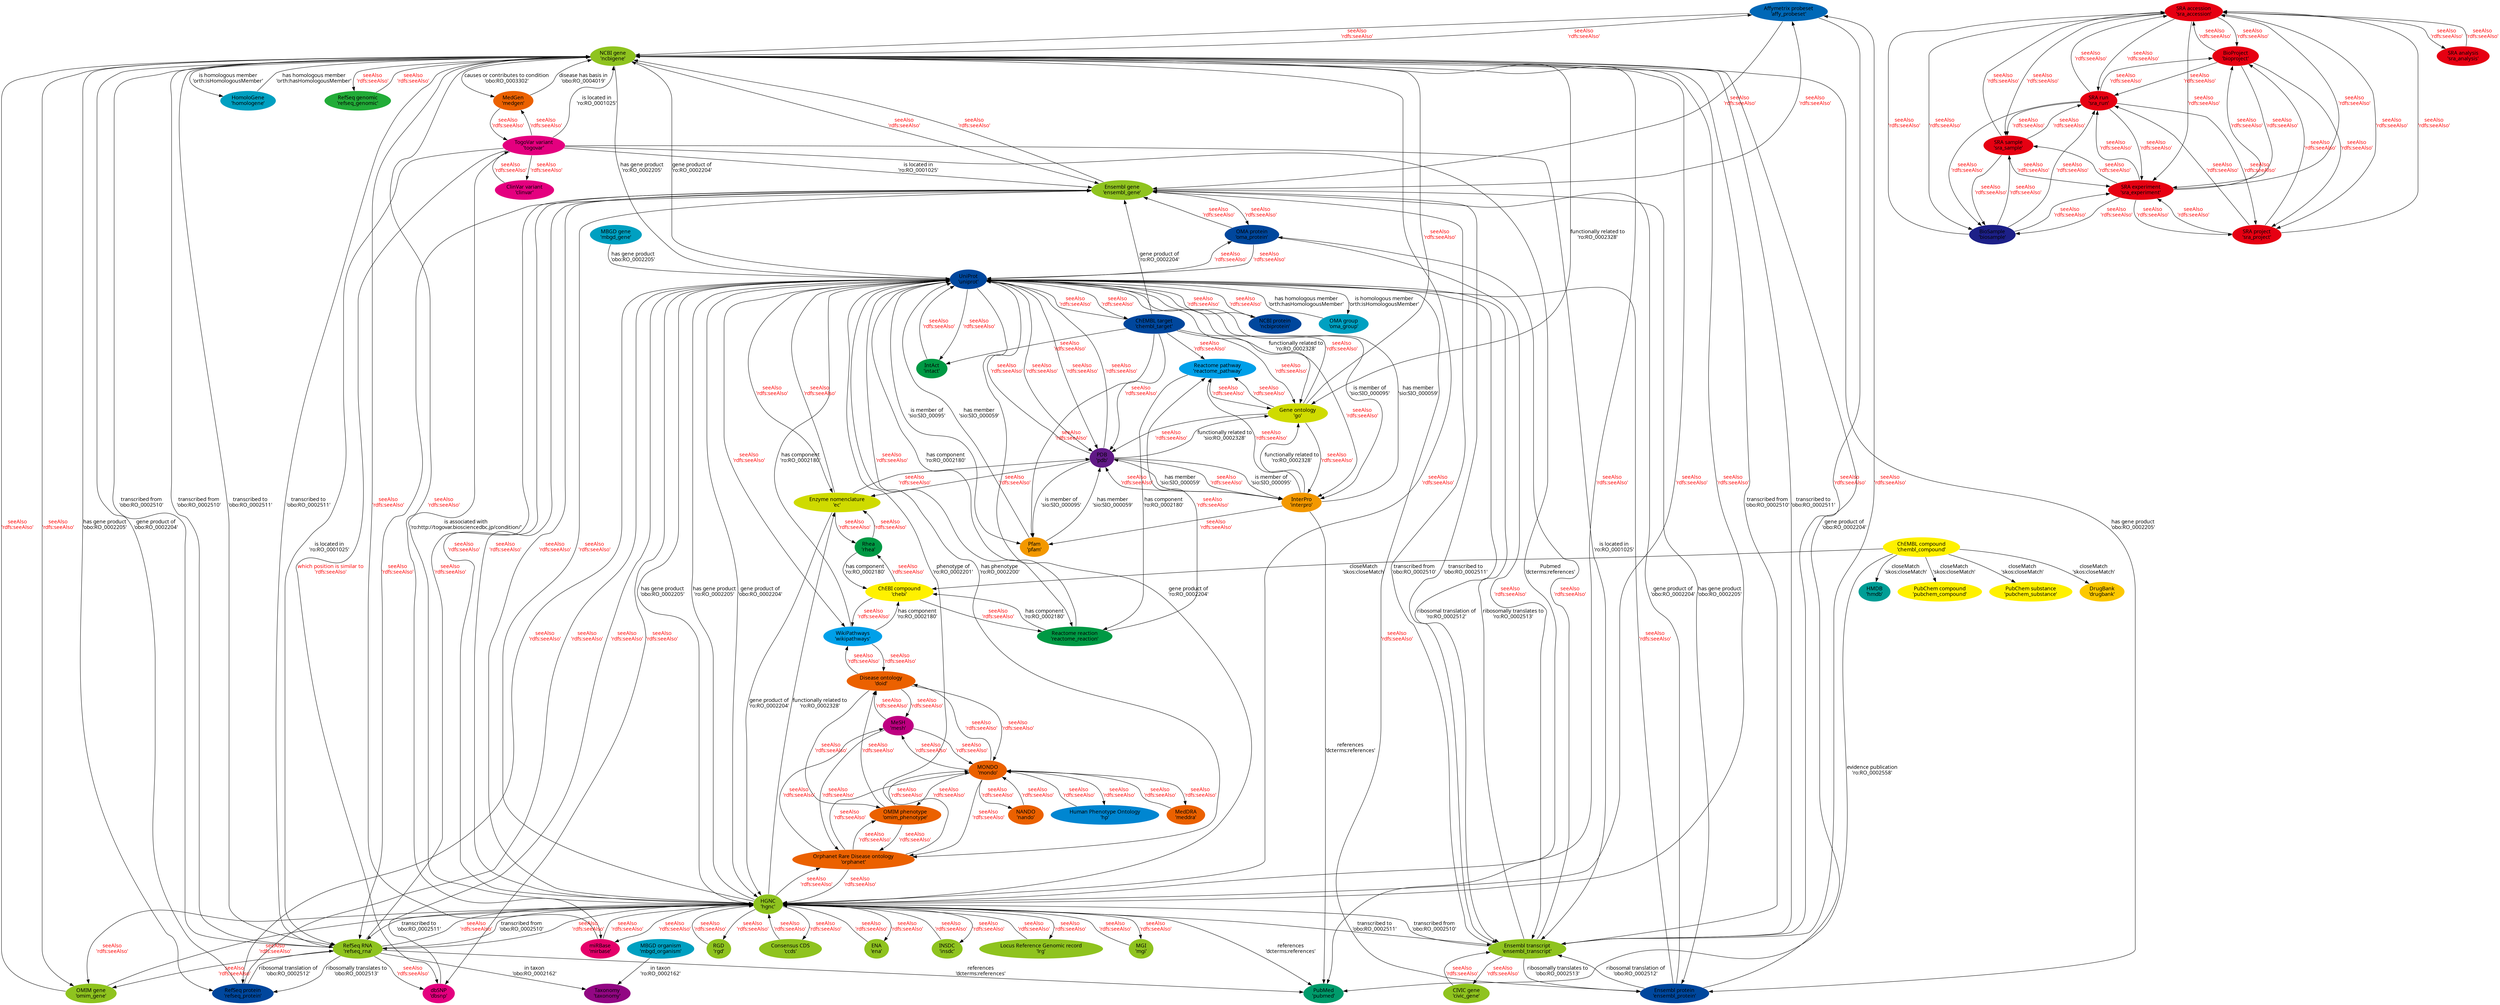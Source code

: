 digraph togoid {
  node [
    style = "filled",
    color = "white",
    fontname = "Migu 1M"
  ];
  edge [
    fontname = "Migu 1M"
  ];

  "Affymetrix probeset
'affy_probeset'" [fillcolor = "#0068B7"] ;
  "NCBI gene
'ncbigene'" [fillcolor = "#8FC31F"] ;
  "ChEMBL compound
'chembl_compound'" [fillcolor = "#FFF100"] ;
  "ChEBI compound
'chebi'" [fillcolor = "#FFF100"] ;
  "DrugBank
'drugbank'" [fillcolor = "#FCC800"] ;
  "HMDB
'hmdb'" [fillcolor = "#009E96"] ;
  "PubChem compound
'pubchem_compound'" [fillcolor = "#FFF100"] ;
  "PubChem substance
'pubchem_substance'" [fillcolor = "#FFF100"] ;
  "PubMed
'pubmed'" [fillcolor = "#009B6B"] ;
  "ChEMBL target
'chembl_target'" [fillcolor = "#00479D"] ;
  "Ensembl gene
'ensembl_gene'" [fillcolor = "#8FC31F"] ;
  "Gene ontology
'go'" [fillcolor = "#CFDB00"] ;
  "IntAct
'intact'" [fillcolor = "#009944"] ;
  "InterPro
'interpro'" [fillcolor = "#F39800"] ;
  "PDB
'pdb'" [fillcolor = "#601986"] ;
  "Pfam
'pfam'" [fillcolor = "#F39800"] ;
  "Reactome pathway
'reactome_pathway'" [fillcolor = "#00A0E9"] ;
  "CIVIC gene
'civic_gene'" [fillcolor = "#8FC31F"] ;
  "Ensembl transcript
'ensembl_transcript'" [fillcolor = "#8FC31F"] ;
  "Disease ontology
'doid'" [fillcolor = "#EB6100"] ;
  "MeSH
'mesh'" [fillcolor = "#BE0081"] ;
  "OMIM phenotype
'omim_phenotype'" [fillcolor = "#EB6100"] ;
  "Ensembl protein
'ensembl_protein'" [fillcolor = "#00479D"] ;
  "HGNC
'hgnc'" [fillcolor = "#8FC31F"] ;
  "RefSeq RNA
'refseq_rna'" [fillcolor = "#8FC31F"] ;
  "Consensus CDS
'ccds'" [fillcolor = "#8FC31F"] ;
  "Enzyme nomenclature
'ec'" [fillcolor = "#CFDB00"] ;
  "ENA
'ena'" [fillcolor = "#8FC31F"] ;
  "INSDC
'insdc'" [fillcolor = "#8FC31F"] ;
  "Locus Reference Genomic record
'lrg'" [fillcolor = "#8FC31F"] ;
  "MGI
'mgi'" [fillcolor = "#8FC31F"] ;
  "miRBase
'mirbase'" [fillcolor = "#E5006A"] ;
  "OMIM gene
'omim_gene'" [fillcolor = "#8FC31F"] ;
  "Orphanet Rare Disease ontology
'orphanet'" [fillcolor = "#EB6100"] ;
  "RGD
'rgd'" [fillcolor = "#8FC31F"] ;
  "UniProt
'uniprot'" [fillcolor = "#00479D"] ;
  "HomoloGene
'homologene'" [fillcolor = "#00A0C1"] ;
  "MONDO
'mondo'" [fillcolor = "#EB6100"] ;
  "Human Phenotype Ontology
'hp'" [fillcolor = "#0086D1"] ;
  "MedDRA
'meddra'" [fillcolor = "#EB6100"] ;
  "NANDO
'nando'" [fillcolor = "#EB6100"] ;
  "RefSeq genomic
'refseq_genomic'" [fillcolor = "#22AC38"] ;
  "RefSeq protein
'refseq_protein'" [fillcolor = "#00479D"] ;
  "SRA accession
'sra_accession'" [fillcolor = "#E60012"] ;
  "BioProject
'bioproject'" [fillcolor = "#E60012"] ;
  "BioSample
'biosample'" [fillcolor = "#1D2088"] ;
  "SRA analysis
'sra_analysis'" [fillcolor = "#E60012"] ;
  "SRA experiment
'sra_experiment'" [fillcolor = "#E60012"] ;
  "SRA project
'sra_project'" [fillcolor = "#E60012"] ;
  "SRA run
'sra_run'" [fillcolor = "#E60012"] ;
  "SRA sample
'sra_sample'" [fillcolor = "#E60012"] ;
  "WikiPathways
'wikipathways'" [fillcolor = "#00A0E9"] ;
  "MBGD gene
'mbgd_gene'" [fillcolor = "#00A0C1"] ;
  "MBGD organism
'mbgd_organism'" [fillcolor = "#00A0C1"] ;
  "Taxonomy
'taxonomy'" [fillcolor = "#920783"] ;
  "MedGen
'medgen'" [fillcolor = "#EB6100"] ;
  "OMA protein
'oma_protein'" [fillcolor = "#00479D"] ;
  "Reactome reaction
'reactome_reaction'" [fillcolor = "#009944"] ;
  "dbSNP
'dbsnp'" [fillcolor = "#E4007F"] ;
  "Rhea
'rhea'" [fillcolor = "#009944"] ;
  "TogoVar variant
'togovar'" [fillcolor = "#E4007F"] ;
  "ClinVar variant
'clinvar'" [fillcolor = "#E4007F"] ;
  "NCBI protein
'ncbiprotein'" [fillcolor = "#00479D"] ;
  "OMA group
'oma_group'" [fillcolor = "#00A0C1"] ;

  "Affymetrix probeset
'affy_probeset'" -> "NCBI gene
'ncbigene'" [ label = "seeAlso
'rdfs:seeAlso'" , fontcolor = red ] ;
  "NCBI gene
'ncbigene'" -> "Affymetrix probeset
'affy_probeset'" [ label = "seeAlso
'rdfs:seeAlso'" , fontcolor = red ] ;
  "ChEMBL compound
'chembl_compound'" -> "ChEBI compound
'chebi'" [ label = "closeMatch
'skos:closeMatch'"  ] ;
  "ChEMBL compound
'chembl_compound'" -> "DrugBank
'drugbank'" [ label = "closeMatch
'skos:closeMatch'"  ] ;
  "ChEMBL compound
'chembl_compound'" -> "HMDB
'hmdb'" [ label = "closeMatch
'skos:closeMatch'"  ] ;
  "ChEMBL compound
'chembl_compound'" -> "PubChem compound
'pubchem_compound'" [ label = "closeMatch
'skos:closeMatch'"  ] ;
  "ChEMBL compound
'chembl_compound'" -> "PubChem substance
'pubchem_substance'" [ label = "closeMatch
'skos:closeMatch'"  ] ;
  "ChEMBL compound
'chembl_compound'" -> "PubMed
'pubmed'" [ label = "evidence publication
'ro:RO_0002558'"  ] ;
  "ChEMBL target
'chembl_target'" -> "Ensembl gene
'ensembl_gene'" [ label = "gene product of
'ro:RO_0002204'"  ] ;
  "ChEMBL target
'chembl_target'" -> "Gene ontology
'go'" [ label = "seeAlso
'rdfs:seeAlso'" , fontcolor = red ] ;
  "ChEMBL target
'chembl_target'" -> "IntAct
'intact'" [ label = "seeAlso
'rdfs:seeAlso'" , fontcolor = red ] ;
  "ChEMBL target
'chembl_target'" -> "InterPro
'interpro'" [ label = "seeAlso
'rdfs:seeAlso'" , fontcolor = red ] ;
  "ChEMBL target
'chembl_target'" -> "PDB
'pdb'" [ label = "seeAlso
'rdfs:seeAlso'" , fontcolor = red ] ;
  "ChEMBL target
'chembl_target'" -> "Pfam
'pfam'" [ label = "seeAlso
'rdfs:seeAlso'" , fontcolor = red ] ;
  "ChEMBL target
'chembl_target'" -> "Reactome pathway
'reactome_pathway'" [ label = "seeAlso
'rdfs:seeAlso'" , fontcolor = red ] ;
  "CIVIC gene
'civic_gene'" -> "Ensembl transcript
'ensembl_transcript'" [ label = "seeAlso
'rdfs:seeAlso'" , fontcolor = red ] ;
  "Ensembl transcript
'ensembl_transcript'" -> "CIVIC gene
'civic_gene'" [ label = "seeAlso
'rdfs:seeAlso'" , fontcolor = red ] ;
  "Disease ontology
'doid'" -> "MeSH
'mesh'" [ label = "seeAlso
'rdfs:seeAlso'" , fontcolor = red ] ;
  "MeSH
'mesh'" -> "Disease ontology
'doid'" [ label = "seeAlso
'rdfs:seeAlso'" , fontcolor = red ] ;
  "Disease ontology
'doid'" -> "OMIM phenotype
'omim_phenotype'" [ label = "seeAlso
'rdfs:seeAlso'" , fontcolor = red ] ;
  "OMIM phenotype
'omim_phenotype'" -> "Disease ontology
'doid'" [ label = "seeAlso
'rdfs:seeAlso'" , fontcolor = red ] ;
  "Ensembl gene
'ensembl_gene'" -> "Affymetrix probeset
'affy_probeset'" [ label = "seeAlso
'rdfs:seeAlso'" , fontcolor = red ] ;
  "Affymetrix probeset
'affy_probeset'" -> "Ensembl gene
'ensembl_gene'" [ label = "seeAlso
'rdfs:seeAlso'" , fontcolor = red ] ;
  "Ensembl gene
'ensembl_gene'" -> "Ensembl protein
'ensembl_protein'" [ label = "has gene product
'obo:RO_0002205'"  ] ;
  "Ensembl protein
'ensembl_protein'" -> "Ensembl gene
'ensembl_gene'" [ label = "gene product of
'obo:RO_0002204'"  ] ;
  "Ensembl gene
'ensembl_gene'" -> "Ensembl transcript
'ensembl_transcript'" [ label = "transcribed to
'obo:RO_0002511'"  ] ;
  "Ensembl transcript
'ensembl_transcript'" -> "Ensembl gene
'ensembl_gene'" [ label = "transcribed from
'obo:RO_0002510'"  ] ;
  "Ensembl gene
'ensembl_gene'" -> "HGNC
'hgnc'" [ label = "seeAlso
'rdfs:seeAlso'" , fontcolor = red ] ;
  "HGNC
'hgnc'" -> "Ensembl gene
'ensembl_gene'" [ label = "seeAlso
'rdfs:seeAlso'" , fontcolor = red ] ;
  "Ensembl gene
'ensembl_gene'" -> "RefSeq RNA
'refseq_rna'" [ label = "seeAlso
'rdfs:seeAlso'" , fontcolor = red ] ;
  "RefSeq RNA
'refseq_rna'" -> "Ensembl gene
'ensembl_gene'" [ label = "seeAlso
'rdfs:seeAlso'" , fontcolor = red ] ;
  "Ensembl protein
'ensembl_protein'" -> "Ensembl transcript
'ensembl_transcript'" [ label = "ribosomal translation of
'obo:RO_0002512'"  ] ;
  "Ensembl transcript
'ensembl_transcript'" -> "Ensembl protein
'ensembl_protein'" [ label = "ribosomally translates to
'obo:RO_0002513'"  ] ;
  "Ensembl transcript
'ensembl_transcript'" -> "Affymetrix probeset
'affy_probeset'" [ label = "seeAlso
'rdfs:seeAlso'" , fontcolor = red ] ;
  "Affymetrix probeset
'affy_probeset'" -> "Ensembl transcript
'ensembl_transcript'" [ label = "seeAlso
'rdfs:seeAlso'" , fontcolor = red ] ;
  "Ensembl transcript
'ensembl_transcript'" -> "HGNC
'hgnc'" [ label = "transcribed from
'obo:RO_0002510'"  ] ;
  "HGNC
'hgnc'" -> "Ensembl transcript
'ensembl_transcript'" [ label = "transcribed to
'obo:RO_0002511'"  ] ;
  "HGNC
'hgnc'" -> "Consensus CDS
'ccds'" [ label = "seeAlso
'rdfs:seeAlso'" , fontcolor = red ] ;
  "Consensus CDS
'ccds'" -> "HGNC
'hgnc'" [ label = "seeAlso
'rdfs:seeAlso'" , fontcolor = red ] ;
  "HGNC
'hgnc'" -> "Enzyme nomenclature
'ec'" [ label = "functionally related to
'ro:RO_0002328'"  ] ;
  "Enzyme nomenclature
'ec'" -> "HGNC
'hgnc'" [ label = "gene product of
'ro:RO_0002204'"  ] ;
  "HGNC
'hgnc'" -> "ENA
'ena'" [ label = "seeAlso
'rdfs:seeAlso'" , fontcolor = red ] ;
  "ENA
'ena'" -> "HGNC
'hgnc'" [ label = "seeAlso
'rdfs:seeAlso'" , fontcolor = red ] ;
  "HGNC
'hgnc'" -> "Ensembl gene
'ensembl_gene'" [ label = "seeAlso
'rdfs:seeAlso'" , fontcolor = red ] ;
  "Ensembl gene
'ensembl_gene'" -> "HGNC
'hgnc'" [ label = "seeAlso
'rdfs:seeAlso'" , fontcolor = red ] ;
  "HGNC
'hgnc'" -> "INSDC
'insdc'" [ label = "seeAlso
'rdfs:seeAlso'" , fontcolor = red ] ;
  "INSDC
'insdc'" -> "HGNC
'hgnc'" [ label = "seeAlso
'rdfs:seeAlso'" , fontcolor = red ] ;
  "HGNC
'hgnc'" -> "Locus Reference Genomic record
'lrg'" [ label = "seeAlso
'rdfs:seeAlso'" , fontcolor = red ] ;
  "Locus Reference Genomic record
'lrg'" -> "HGNC
'hgnc'" [ label = "seeAlso
'rdfs:seeAlso'" , fontcolor = red ] ;
  "HGNC
'hgnc'" -> "MGI
'mgi'" [ label = "seeAlso
'rdfs:seeAlso'" , fontcolor = red ] ;
  "MGI
'mgi'" -> "HGNC
'hgnc'" [ label = "seeAlso
'rdfs:seeAlso'" , fontcolor = red ] ;
  "HGNC
'hgnc'" -> "miRBase
'mirbase'" [ label = "seeAlso
'rdfs:seeAlso'" , fontcolor = red ] ;
  "miRBase
'mirbase'" -> "HGNC
'hgnc'" [ label = "seeAlso
'rdfs:seeAlso'" , fontcolor = red ] ;
  "HGNC
'hgnc'" -> "NCBI gene
'ncbigene'" [ label = "seeAlso
'rdfs:seeAlso'" , fontcolor = red ] ;
  "NCBI gene
'ncbigene'" -> "HGNC
'hgnc'" [ label = "seeAlso
'rdfs:seeAlso'" , fontcolor = red ] ;
  "HGNC
'hgnc'" -> "OMIM gene
'omim_gene'" [ label = "seeAlso
'rdfs:seeAlso'" , fontcolor = red ] ;
  "OMIM gene
'omim_gene'" -> "HGNC
'hgnc'" [ label = "seeAlso
'rdfs:seeAlso'" , fontcolor = red ] ;
  "HGNC
'hgnc'" -> "Orphanet Rare Disease ontology
'orphanet'" [ label = "seeAlso
'rdfs:seeAlso'" , fontcolor = red ] ;
  "Orphanet Rare Disease ontology
'orphanet'" -> "HGNC
'hgnc'" [ label = "seeAlso
'rdfs:seeAlso'" , fontcolor = red ] ;
  "HGNC
'hgnc'" -> "PubMed
'pubmed'" [ label = "references
'dcterms:references'"  ] ;
  "HGNC
'hgnc'" -> "RefSeq RNA
'refseq_rna'" [ label = "seeAlso
'rdfs:seeAlso'" , fontcolor = red ] ;
  "RefSeq RNA
'refseq_rna'" -> "HGNC
'hgnc'" [ label = "seeAlso
'rdfs:seeAlso'" , fontcolor = red ] ;
  "HGNC
'hgnc'" -> "RGD
'rgd'" [ label = "seeAlso
'rdfs:seeAlso'" , fontcolor = red ] ;
  "RGD
'rgd'" -> "HGNC
'hgnc'" [ label = "seeAlso
'rdfs:seeAlso'" , fontcolor = red ] ;
  "HGNC
'hgnc'" -> "UniProt
'uniprot'" [ label = "has gene product
'obo:RO_0002205'"  ] ;
  "UniProt
'uniprot'" -> "HGNC
'hgnc'" [ label = "gene product of
'obo:RO_0002204'"  ] ;
  "HomoloGene
'homologene'" -> "NCBI gene
'ncbigene'" [ label = "has homologous member
'orth:hasHomologousMember'"  ] ;
  "NCBI gene
'ncbigene'" -> "HomoloGene
'homologene'" [ label = "is homologous member
'orth:isHomologousMember'"  ] ;
  "InterPro
'interpro'" -> "Gene ontology
'go'" [ label = "functionally related to
'ro:RO_0002328'"  ] ;
  "Gene ontology
'go'" -> "InterPro
'interpro'" [ label = "seeAlso
'rdfs:seeAlso'" , fontcolor = red ] ;
  "InterPro
'interpro'" -> "PDB
'pdb'" [ label = "seeAlso
'rdfs:seeAlso'" , fontcolor = red ] ;
  "PDB
'pdb'" -> "InterPro
'interpro'" [ label = "seeAlso
'rdfs:seeAlso'" , fontcolor = red ] ;
  "InterPro
'interpro'" -> "Pfam
'pfam'" [ label = "seeAlso
'rdfs:seeAlso'" , fontcolor = red ] ;
  "InterPro
'interpro'" -> "PubMed
'pubmed'" [ label = "references
'dcterms:references'"  ] ;
  "InterPro
'interpro'" -> "Reactome pathway
'reactome_pathway'" [ label = "seeAlso
'rdfs:seeAlso'" , fontcolor = red ] ;
  "MONDO
'mondo'" -> "Disease ontology
'doid'" [ label = "seeAlso
'rdfs:seeAlso'" , fontcolor = red ] ;
  "Disease ontology
'doid'" -> "MONDO
'mondo'" [ label = "seeAlso
'rdfs:seeAlso'" , fontcolor = red ] ;
  "MONDO
'mondo'" -> "Human Phenotype Ontology
'hp'" [ label = "seeAlso
'rdfs:seeAlso'" , fontcolor = red ] ;
  "Human Phenotype Ontology
'hp'" -> "MONDO
'mondo'" [ label = "seeAlso
'rdfs:seeAlso'" , fontcolor = red ] ;
  "MONDO
'mondo'" -> "MedDRA
'meddra'" [ label = "seeAlso
'rdfs:seeAlso'" , fontcolor = red ] ;
  "MedDRA
'meddra'" -> "MONDO
'mondo'" [ label = "seeAlso
'rdfs:seeAlso'" , fontcolor = red ] ;
  "MONDO
'mondo'" -> "MeSH
'mesh'" [ label = "seeAlso
'rdfs:seeAlso'" , fontcolor = red ] ;
  "MeSH
'mesh'" -> "MONDO
'mondo'" [ label = "seeAlso
'rdfs:seeAlso'" , fontcolor = red ] ;
  "MONDO
'mondo'" -> "OMIM phenotype
'omim_phenotype'" [ label = "seeAlso
'rdfs:seeAlso'" , fontcolor = red ] ;
  "OMIM phenotype
'omim_phenotype'" -> "MONDO
'mondo'" [ label = "seeAlso
'rdfs:seeAlso'" , fontcolor = red ] ;
  "MONDO
'mondo'" -> "Orphanet Rare Disease ontology
'orphanet'" [ label = "seeAlso
'rdfs:seeAlso'" , fontcolor = red ] ;
  "Orphanet Rare Disease ontology
'orphanet'" -> "MONDO
'mondo'" [ label = "seeAlso
'rdfs:seeAlso'" , fontcolor = red ] ;
  "NANDO
'nando'" -> "MONDO
'mondo'" [ label = "seeAlso
'rdfs:seeAlso'" , fontcolor = red ] ;
  "MONDO
'mondo'" -> "NANDO
'nando'" [ label = "seeAlso
'rdfs:seeAlso'" , fontcolor = red ] ;
  "NCBI gene
'ncbigene'" -> "Ensembl gene
'ensembl_gene'" [ label = "seeAlso
'rdfs:seeAlso'" , fontcolor = red ] ;
  "Ensembl gene
'ensembl_gene'" -> "NCBI gene
'ncbigene'" [ label = "seeAlso
'rdfs:seeAlso'" , fontcolor = red ] ;
  "NCBI gene
'ncbigene'" -> "Ensembl protein
'ensembl_protein'" [ label = "has gene product
'obo:RO_0002205'"  ] ;
  "Ensembl protein
'ensembl_protein'" -> "NCBI gene
'ncbigene'" [ label = "gene product of
'obo:RO_0002204'"  ] ;
  "NCBI gene
'ncbigene'" -> "Ensembl transcript
'ensembl_transcript'" [ label = "transcribed to
'obo:RO_0002511'"  ] ;
  "Ensembl transcript
'ensembl_transcript'" -> "NCBI gene
'ncbigene'" [ label = "transcribed from
'obo:RO_0002510'"  ] ;
  "NCBI gene
'ncbigene'" -> "Gene ontology
'go'" [ label = "functionally related to
'ro:RO_0002328'"  ] ;
  "Gene ontology
'go'" -> "NCBI gene
'ncbigene'" [ label = "seeAlso
'rdfs:seeAlso'" , fontcolor = red ] ;
  "NCBI gene
'ncbigene'" -> "HGNC
'hgnc'" [ label = "seeAlso
'rdfs:seeAlso'" , fontcolor = red ] ;
  "HGNC
'hgnc'" -> "NCBI gene
'ncbigene'" [ label = "seeAlso
'rdfs:seeAlso'" , fontcolor = red ] ;
  "NCBI gene
'ncbigene'" -> "miRBase
'mirbase'" [ label = "seeAlso
'rdfs:seeAlso'" , fontcolor = red ] ;
  "miRBase
'mirbase'" -> "NCBI gene
'ncbigene'" [ label = "seeAlso
'rdfs:seeAlso'" , fontcolor = red ] ;
  "NCBI gene
'ncbigene'" -> "OMIM gene
'omim_gene'" [ label = "seeAlso
'rdfs:seeAlso'" , fontcolor = red ] ;
  "OMIM gene
'omim_gene'" -> "NCBI gene
'ncbigene'" [ label = "seeAlso
'rdfs:seeAlso'" , fontcolor = red ] ;
  "NCBI gene
'ncbigene'" -> "RefSeq genomic
'refseq_genomic'" [ label = "seeAlso
'rdfs:seeAlso'" , fontcolor = red ] ;
  "RefSeq genomic
'refseq_genomic'" -> "NCBI gene
'ncbigene'" [ label = "seeAlso
'rdfs:seeAlso'" , fontcolor = red ] ;
  "NCBI gene
'ncbigene'" -> "RefSeq protein
'refseq_protein'" [ label = "has gene product
'obo:RO_0002205'"  ] ;
  "RefSeq protein
'refseq_protein'" -> "NCBI gene
'ncbigene'" [ label = "gene product of
'obo:RO_0002204'"  ] ;
  "NCBI gene
'ncbigene'" -> "RefSeq RNA
'refseq_rna'" [ label = "transcribed to
'obo:RO_0002511'"  ] ;
  "RefSeq RNA
'refseq_rna'" -> "NCBI gene
'ncbigene'" [ label = "transcribed from
'obo:RO_0002510'"  ] ;
  "RefSeq protein
'refseq_protein'" -> "UniProt
'uniprot'" [ label = "seeAlso
'rdfs:seeAlso'" , fontcolor = red ] ;
  "UniProt
'uniprot'" -> "RefSeq protein
'refseq_protein'" [ label = "seeAlso
'rdfs:seeAlso'" , fontcolor = red ] ;
  "SRA accession
'sra_accession'" -> "BioProject
'bioproject'" [ label = "seeAlso
'rdfs:seeAlso'" , fontcolor = red ] ;
  "BioProject
'bioproject'" -> "SRA accession
'sra_accession'" [ label = "seeAlso
'rdfs:seeAlso'" , fontcolor = red ] ;
  "SRA accession
'sra_accession'" -> "BioSample
'biosample'" [ label = "seeAlso
'rdfs:seeAlso'" , fontcolor = red ] ;
  "BioSample
'biosample'" -> "SRA accession
'sra_accession'" [ label = "seeAlso
'rdfs:seeAlso'" , fontcolor = red ] ;
  "SRA accession
'sra_accession'" -> "SRA analysis
'sra_analysis'" [ label = "seeAlso
'rdfs:seeAlso'" , fontcolor = red ] ;
  "SRA analysis
'sra_analysis'" -> "SRA accession
'sra_accession'" [ label = "seeAlso
'rdfs:seeAlso'" , fontcolor = red ] ;
  "SRA accession
'sra_accession'" -> "SRA experiment
'sra_experiment'" [ label = "seeAlso
'rdfs:seeAlso'" , fontcolor = red ] ;
  "SRA experiment
'sra_experiment'" -> "SRA accession
'sra_accession'" [ label = "seeAlso
'rdfs:seeAlso'" , fontcolor = red ] ;
  "SRA accession
'sra_accession'" -> "SRA project
'sra_project'" [ label = "seeAlso
'rdfs:seeAlso'" , fontcolor = red ] ;
  "SRA project
'sra_project'" -> "SRA accession
'sra_accession'" [ label = "seeAlso
'rdfs:seeAlso'" , fontcolor = red ] ;
  "SRA accession
'sra_accession'" -> "SRA run
'sra_run'" [ label = "seeAlso
'rdfs:seeAlso'" , fontcolor = red ] ;
  "SRA run
'sra_run'" -> "SRA accession
'sra_accession'" [ label = "seeAlso
'rdfs:seeAlso'" , fontcolor = red ] ;
  "SRA accession
'sra_accession'" -> "SRA sample
'sra_sample'" [ label = "seeAlso
'rdfs:seeAlso'" , fontcolor = red ] ;
  "SRA sample
'sra_sample'" -> "SRA accession
'sra_accession'" [ label = "seeAlso
'rdfs:seeAlso'" , fontcolor = red ] ;
  "SRA experiment
'sra_experiment'" -> "BioProject
'bioproject'" [ label = "seeAlso
'rdfs:seeAlso'" , fontcolor = red ] ;
  "BioProject
'bioproject'" -> "SRA experiment
'sra_experiment'" [ label = "seeAlso
'rdfs:seeAlso'" , fontcolor = red ] ;
  "SRA experiment
'sra_experiment'" -> "BioSample
'biosample'" [ label = "seeAlso
'rdfs:seeAlso'" , fontcolor = red ] ;
  "BioSample
'biosample'" -> "SRA experiment
'sra_experiment'" [ label = "seeAlso
'rdfs:seeAlso'" , fontcolor = red ] ;
  "SRA experiment
'sra_experiment'" -> "SRA project
'sra_project'" [ label = "seeAlso
'rdfs:seeAlso'" , fontcolor = red ] ;
  "SRA project
'sra_project'" -> "SRA experiment
'sra_experiment'" [ label = "seeAlso
'rdfs:seeAlso'" , fontcolor = red ] ;
  "SRA experiment
'sra_experiment'" -> "SRA sample
'sra_sample'" [ label = "seeAlso
'rdfs:seeAlso'" , fontcolor = red ] ;
  "SRA sample
'sra_sample'" -> "SRA experiment
'sra_experiment'" [ label = "seeAlso
'rdfs:seeAlso'" , fontcolor = red ] ;
  "SRA project
'sra_project'" -> "BioProject
'bioproject'" [ label = "seeAlso
'rdfs:seeAlso'" , fontcolor = red ] ;
  "BioProject
'bioproject'" -> "SRA project
'sra_project'" [ label = "seeAlso
'rdfs:seeAlso'" , fontcolor = red ] ;
  "SRA run
'sra_run'" -> "BioProject
'bioproject'" [ label = "seeAlso
'rdfs:seeAlso'" , fontcolor = red ] ;
  "BioProject
'bioproject'" -> "SRA run
'sra_run'" [ label = "seeAlso
'rdfs:seeAlso'" , fontcolor = red ] ;
  "SRA run
'sra_run'" -> "BioSample
'biosample'" [ label = "seeAlso
'rdfs:seeAlso'" , fontcolor = red ] ;
  "BioSample
'biosample'" -> "SRA run
'sra_run'" [ label = "seeAlso
'rdfs:seeAlso'" , fontcolor = red ] ;
  "SRA run
'sra_run'" -> "SRA experiment
'sra_experiment'" [ label = "seeAlso
'rdfs:seeAlso'" , fontcolor = red ] ;
  "SRA experiment
'sra_experiment'" -> "SRA run
'sra_run'" [ label = "seeAlso
'rdfs:seeAlso'" , fontcolor = red ] ;
  "SRA run
'sra_run'" -> "SRA project
'sra_project'" [ label = "seeAlso
'rdfs:seeAlso'" , fontcolor = red ] ;
  "SRA project
'sra_project'" -> "SRA run
'sra_run'" [ label = "seeAlso
'rdfs:seeAlso'" , fontcolor = red ] ;
  "SRA run
'sra_run'" -> "SRA sample
'sra_sample'" [ label = "seeAlso
'rdfs:seeAlso'" , fontcolor = red ] ;
  "SRA sample
'sra_sample'" -> "SRA run
'sra_run'" [ label = "seeAlso
'rdfs:seeAlso'" , fontcolor = red ] ;
  "SRA sample
'sra_sample'" -> "BioSample
'biosample'" [ label = "seeAlso
'rdfs:seeAlso'" , fontcolor = red ] ;
  "BioSample
'biosample'" -> "SRA sample
'sra_sample'" [ label = "seeAlso
'rdfs:seeAlso'" , fontcolor = red ] ;
  "WikiPathways
'wikipathways'" -> "ChEBI compound
'chebi'" [ label = "has component
'ro:RO_0002180'"  ] ;
  "ChEBI compound
'chebi'" -> "WikiPathways
'wikipathways'" [ label = "seeAlso
'rdfs:seeAlso'" , fontcolor = red ] ;
  "WikiPathways
'wikipathways'" -> "Disease ontology
'doid'" [ label = "seeAlso
'rdfs:seeAlso'" , fontcolor = red ] ;
  "Disease ontology
'doid'" -> "WikiPathways
'wikipathways'" [ label = "seeAlso
'rdfs:seeAlso'" , fontcolor = red ] ;
  "WikiPathways
'wikipathways'" -> "UniProt
'uniprot'" [ label = "has component
'ro:RO_0002180'"  ] ;
  "UniProt
'uniprot'" -> "WikiPathways
'wikipathways'" [ label = "seeAlso
'rdfs:seeAlso'" , fontcolor = red ] ;
  "MBGD gene
'mbgd_gene'" -> "UniProt
'uniprot'" [ label = "has gene product
'obo:RO_0002205'"  ] ;
  "MBGD organism
'mbgd_organism'" -> "Taxonomy
'taxonomy'" [ label = "in taxon
'ro:RO_0002162'"  ] ;
  "MedGen
'medgen'" -> "NCBI gene
'ncbigene'" [ label = "disease has basis in
'obo:RO_0004019'"  ] ;
  "NCBI gene
'ncbigene'" -> "MedGen
'medgen'" [ label = "causes or contributes to condition
'obo:RO_0003302'"  ] ;
  "OMA protein
'oma_protein'" -> "Ensembl gene
'ensembl_gene'" [ label = "seeAlso
'rdfs:seeAlso'" , fontcolor = red ] ;
  "Ensembl gene
'ensembl_gene'" -> "OMA protein
'oma_protein'" [ label = "seeAlso
'rdfs:seeAlso'" , fontcolor = red ] ;
  "OMA protein
'oma_protein'" -> "Ensembl transcript
'ensembl_transcript'" [ label = "seeAlso
'rdfs:seeAlso'" , fontcolor = red ] ;
  "Ensembl transcript
'ensembl_transcript'" -> "OMA protein
'oma_protein'" [ label = "seeAlso
'rdfs:seeAlso'" , fontcolor = red ] ;
  "OMA protein
'oma_protein'" -> "UniProt
'uniprot'" [ label = "seeAlso
'rdfs:seeAlso'" , fontcolor = red ] ;
  "UniProt
'uniprot'" -> "OMA protein
'oma_protein'" [ label = "seeAlso
'rdfs:seeAlso'" , fontcolor = red ] ;
  "Orphanet Rare Disease ontology
'orphanet'" -> "MeSH
'mesh'" [ label = "seeAlso
'rdfs:seeAlso'" , fontcolor = red ] ;
  "MeSH
'mesh'" -> "Orphanet Rare Disease ontology
'orphanet'" [ label = "seeAlso
'rdfs:seeAlso'" , fontcolor = red ] ;
  "Orphanet Rare Disease ontology
'orphanet'" -> "OMIM phenotype
'omim_phenotype'" [ label = "seeAlso
'rdfs:seeAlso'" , fontcolor = red ] ;
  "OMIM phenotype
'omim_phenotype'" -> "Orphanet Rare Disease ontology
'orphanet'" [ label = "seeAlso
'rdfs:seeAlso'" , fontcolor = red ] ;
  "PDB
'pdb'" -> "Enzyme nomenclature
'ec'" [ label = "seeAlso
'rdfs:seeAlso'" , fontcolor = red ] ;
  "Enzyme nomenclature
'ec'" -> "PDB
'pdb'" [ label = "seeAlso
'rdfs:seeAlso'" , fontcolor = red ] ;
  "PDB
'pdb'" -> "Gene ontology
'go'" [ label = "functionally related to
'sio:RO_0002328'"  ] ;
  "Gene ontology
'go'" -> "PDB
'pdb'" [ label = "seeAlso
'rdfs:seeAlso'" , fontcolor = red ] ;
  "PDB
'pdb'" -> "InterPro
'interpro'" [ label = "is member of
'sio:SIO_000095'"  ] ;
  "InterPro
'interpro'" -> "PDB
'pdb'" [ label = "has member
'sio:SIO_000059'"  ] ;
  "PDB
'pdb'" -> "Pfam
'pfam'" [ label = "is member of
'sio:SIO_000095'"  ] ;
  "Pfam
'pfam'" -> "PDB
'pdb'" [ label = "has member
'sio:SIO_000059'"  ] ;
  "PDB
'pdb'" -> "UniProt
'uniprot'" [ label = "seeAlso
'rdfs:seeAlso'" , fontcolor = red ] ;
  "UniProt
'uniprot'" -> "PDB
'pdb'" [ label = "seeAlso
'rdfs:seeAlso'" , fontcolor = red ] ;
  "Reactome pathway
'reactome_pathway'" -> "Gene ontology
'go'" [ label = "seeAlso
'rdfs:seeAlso'" , fontcolor = red ] ;
  "Gene ontology
'go'" -> "Reactome pathway
'reactome_pathway'" [ label = "seeAlso
'rdfs:seeAlso'" , fontcolor = red ] ;
  "Reactome pathway
'reactome_pathway'" -> "Reactome reaction
'reactome_reaction'" [ label = "has component
'ro:RO_0002180'"  ] ;
  "Reactome reaction
'reactome_reaction'" -> "Reactome pathway
'reactome_pathway'" [ label = "seeAlso
'rdfs:seeAlso'" , fontcolor = red ] ;
  "Reactome reaction
'reactome_reaction'" -> "ChEBI compound
'chebi'" [ label = "has component
'ro:RO_0002180'"  ] ;
  "ChEBI compound
'chebi'" -> "Reactome reaction
'reactome_reaction'" [ label = "seeAlso
'rdfs:seeAlso'" , fontcolor = red ] ;
  "Reactome reaction
'reactome_reaction'" -> "UniProt
'uniprot'" [ label = "has component
'ro:RO_0002180'"  ] ;
  "UniProt
'uniprot'" -> "Reactome reaction
'reactome_reaction'" [ label = "seeAlso
'rdfs:seeAlso'" , fontcolor = red ] ;
  "RefSeq RNA
'refseq_rna'" -> "dbSNP
'dbsnp'" [ label = "seeAlso
'rdfs:seeAlso'" , fontcolor = red ] ;
  "RefSeq RNA
'refseq_rna'" -> "HGNC
'hgnc'" [ label = "transcribed from
'obo:RO_0002510'"  ] ;
  "HGNC
'hgnc'" -> "RefSeq RNA
'refseq_rna'" [ label = "transcribed to
'obo:RO_0002511'"  ] ;
  "RefSeq RNA
'refseq_rna'" -> "NCBI gene
'ncbigene'" [ label = "transcribed from
'obo:RO_0002510'"  ] ;
  "NCBI gene
'ncbigene'" -> "RefSeq RNA
'refseq_rna'" [ label = "transcribed to
'obo:RO_0002511'"  ] ;
  "RefSeq RNA
'refseq_rna'" -> "OMIM gene
'omim_gene'" [ label = "seeAlso
'rdfs:seeAlso'" , fontcolor = red ] ;
  "RefSeq RNA
'refseq_rna'" -> "PubMed
'pubmed'" [ label = "references
'dcterms:references'"  ] ;
  "RefSeq RNA
'refseq_rna'" -> "RefSeq protein
'refseq_protein'" [ label = "ribosomally translates to
'obo:RO_0002513'"  ] ;
  "RefSeq protein
'refseq_protein'" -> "RefSeq RNA
'refseq_rna'" [ label = "ribosomal translation of
'obo:RO_0002512'"  ] ;
  "RefSeq RNA
'refseq_rna'" -> "Taxonomy
'taxonomy'" [ label = "in taxon
'obo:RO_0002162'"  ] ;
  "Rhea
'rhea'" -> "ChEBI compound
'chebi'" [ label = "has component
'ro:RO_0002180'"  ] ;
  "ChEBI compound
'chebi'" -> "Rhea
'rhea'" [ label = "seeAlso
'rdfs:seeAlso'" , fontcolor = red ] ;
  "Rhea
'rhea'" -> "Enzyme nomenclature
'ec'" [ label = "seeAlso
'rdfs:seeAlso'" , fontcolor = red ] ;
  "Enzyme nomenclature
'ec'" -> "Rhea
'rhea'" [ label = "seeAlso
'rdfs:seeAlso'" , fontcolor = red ] ;
  "TogoVar variant
'togovar'" -> "ClinVar variant
'clinvar'" [ label = "seeAlso
'rdfs:seeAlso'" , fontcolor = red ] ;
  "ClinVar variant
'clinvar'" -> "TogoVar variant
'togovar'" [ label = "seeAlso
'rdfs:seeAlso'" , fontcolor = red ] ;
  "TogoVar variant
'togovar'" -> "dbSNP
'dbsnp'" [ label = "which position is similar to
'rdfs:seeAlso'" , fontcolor = red ] ;
  "TogoVar variant
'togovar'" -> "Ensembl gene
'ensembl_gene'" [ label = "is located in
'ro:RO_0001025'"  ] ;
  "TogoVar variant
'togovar'" -> "Ensembl transcript
'ensembl_transcript'" [ label = "is located in
'ro:RO_0001025'"  ] ;
  "TogoVar variant
'togovar'" -> "HGNC
'hgnc'" [ label = "is associated with
'ro:http://togovar.biosciencedbc.jp/condition/'"  ] ;
  "TogoVar variant
'togovar'" -> "MedGen
'medgen'" [ label = "seeAlso
'rdfs:seeAlso'" , fontcolor = red ] ;
  "MedGen
'medgen'" -> "TogoVar variant
'togovar'" [ label = "seeAlso
'rdfs:seeAlso'" , fontcolor = red ] ;
  "TogoVar variant
'togovar'" -> "NCBI gene
'ncbigene'" [ label = "is located in
'ro:RO_0001025'"  ] ;
  "TogoVar variant
'togovar'" -> "PubMed
'pubmed'" [ label = "Pubmed
'dcterms:references'"  ] ;
  "TogoVar variant
'togovar'" -> "RefSeq RNA
'refseq_rna'" [ label = "is located in
'ro:RO_0001025'"  ] ;
  "UniProt
'uniprot'" -> "ChEMBL target
'chembl_target'" [ label = "seeAlso
'rdfs:seeAlso'" , fontcolor = red ] ;
  "ChEMBL target
'chembl_target'" -> "UniProt
'uniprot'" [ label = "seeAlso
'rdfs:seeAlso'" , fontcolor = red ] ;
  "UniProt
'uniprot'" -> "dbSNP
'dbsnp'" [ label = "seeAlso
'rdfs:seeAlso'" , fontcolor = red ] ;
  "dbSNP
'dbsnp'" -> "UniProt
'uniprot'" [ label = "seeAlso
'rdfs:seeAlso'" , fontcolor = red ] ;
  "UniProt
'uniprot'" -> "Enzyme nomenclature
'ec'" [ label = "seeAlso
'rdfs:seeAlso'" , fontcolor = red ] ;
  "Enzyme nomenclature
'ec'" -> "UniProt
'uniprot'" [ label = "seeAlso
'rdfs:seeAlso'" , fontcolor = red ] ;
  "UniProt
'uniprot'" -> "Ensembl protein
'ensembl_protein'" [ label = "seeAlso
'rdfs:seeAlso'" , fontcolor = red ] ;
  "Ensembl protein
'ensembl_protein'" -> "UniProt
'uniprot'" [ label = "seeAlso
'rdfs:seeAlso'" , fontcolor = red ] ;
  "UniProt
'uniprot'" -> "Ensembl transcript
'ensembl_transcript'" [ label = "ribosomal translation of
'ro:RO_0002512'"  ] ;
  "Ensembl transcript
'ensembl_transcript'" -> "UniProt
'uniprot'" [ label = "ribosomally translates to
'ro:RO_0002513'"  ] ;
  "UniProt
'uniprot'" -> "Gene ontology
'go'" [ label = "functionally related to
'ro:RO_0002328'"  ] ;
  "Gene ontology
'go'" -> "UniProt
'uniprot'" [ label = "seeAlso
'rdfs:seeAlso'" , fontcolor = red ] ;
  "UniProt
'uniprot'" -> "HGNC
'hgnc'" [ label = "gene product of
'ro:RO_0002204'"  ] ;
  "HGNC
'hgnc'" -> "UniProt
'uniprot'" [ label = "has gene product
'ro:RO_0002205'"  ] ;
  "UniProt
'uniprot'" -> "IntAct
'intact'" [ label = "seeAlso
'rdfs:seeAlso'" , fontcolor = red ] ;
  "IntAct
'intact'" -> "UniProt
'uniprot'" [ label = "seeAlso
'rdfs:seeAlso'" , fontcolor = red ] ;
  "UniProt
'uniprot'" -> "InterPro
'interpro'" [ label = "is member of
'sio:SIO_000095'"  ] ;
  "InterPro
'interpro'" -> "UniProt
'uniprot'" [ label = "has member
'sio:SIO_000059'"  ] ;
  "UniProt
'uniprot'" -> "NCBI gene
'ncbigene'" [ label = "gene product of
'ro:RO_0002204'"  ] ;
  "NCBI gene
'ncbigene'" -> "UniProt
'uniprot'" [ label = "has gene product
'ro:RO_0002205'"  ] ;
  "UniProt
'uniprot'" -> "NCBI protein
'ncbiprotein'" [ label = "seeAlso
'rdfs:seeAlso'" , fontcolor = red ] ;
  "NCBI protein
'ncbiprotein'" -> "UniProt
'uniprot'" [ label = "seeAlso
'rdfs:seeAlso'" , fontcolor = red ] ;
  "UniProt
'uniprot'" -> "OMA group
'oma_group'" [ label = "is homologous member
'orth:isHomologousMember'"  ] ;
  "OMA group
'oma_group'" -> "UniProt
'uniprot'" [ label = "has homologous member
'orth:hasHomologousMember'"  ] ;
  "UniProt
'uniprot'" -> "Orphanet Rare Disease ontology
'orphanet'" [ label = "has phenotype
'ro:RO_0002200'"  ] ;
  "Orphanet Rare Disease ontology
'orphanet'" -> "UniProt
'uniprot'" [ label = "phenotype of
'ro:RO_0002201'"  ] ;
  "UniProt
'uniprot'" -> "PDB
'pdb'" [ label = "seeAlso
'rdfs:seeAlso'" , fontcolor = red ] ;
  "PDB
'pdb'" -> "UniProt
'uniprot'" [ label = "seeAlso
'rdfs:seeAlso'" , fontcolor = red ] ;
  "UniProt
'uniprot'" -> "Pfam
'pfam'" [ label = "is member of
'sio:SIO_00095'"  ] ;
  "Pfam
'pfam'" -> "UniProt
'uniprot'" [ label = "has member
'sio:SIO_000059'"  ] ;
}
